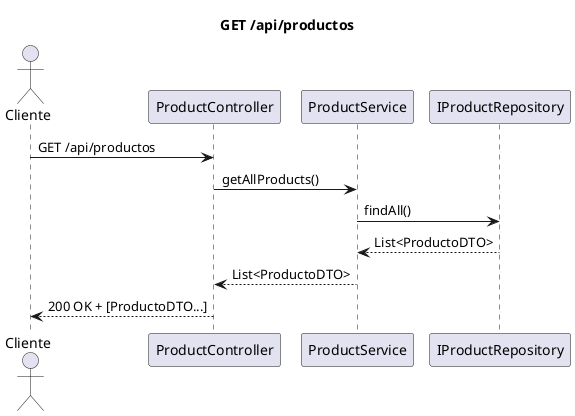 @startuml
title GET /api/productos

actor Cliente
Cliente -> ProductController : GET /api/productos
ProductController -> ProductService : getAllProducts()
ProductService -> IProductRepository : findAll()
IProductRepository --> ProductService : List<ProductoDTO>
ProductService --> ProductController : List<ProductoDTO>
ProductController --> Cliente : 200 OK + [ProductoDTO...]
@enduml
